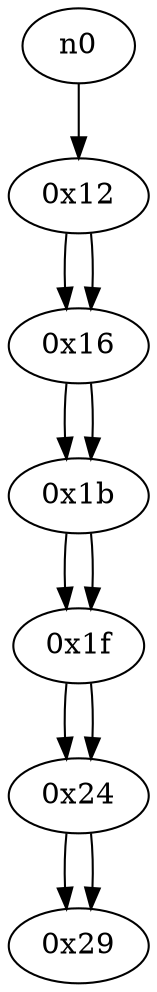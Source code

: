 digraph G{
/* nodes */
/* Start Freq.: 588 */
/* entry: 0x12  */
  n1 [label="0x12"]
  n2 [label="0x16"]
  n3 [label="0x1b"]
  n4 [label="0x1f"]
  n5 [label="0x24"]
  n6 [label="0x29"]
/* edges */
n1 -> n2;
n0 -> n1;
n2 -> n3;
n1 -> n2;
n3 -> n4;
n2 -> n3;
n4 -> n5;
n3 -> n4;
n5 -> n6;
n4 -> n5;
n5 -> n6;
}

